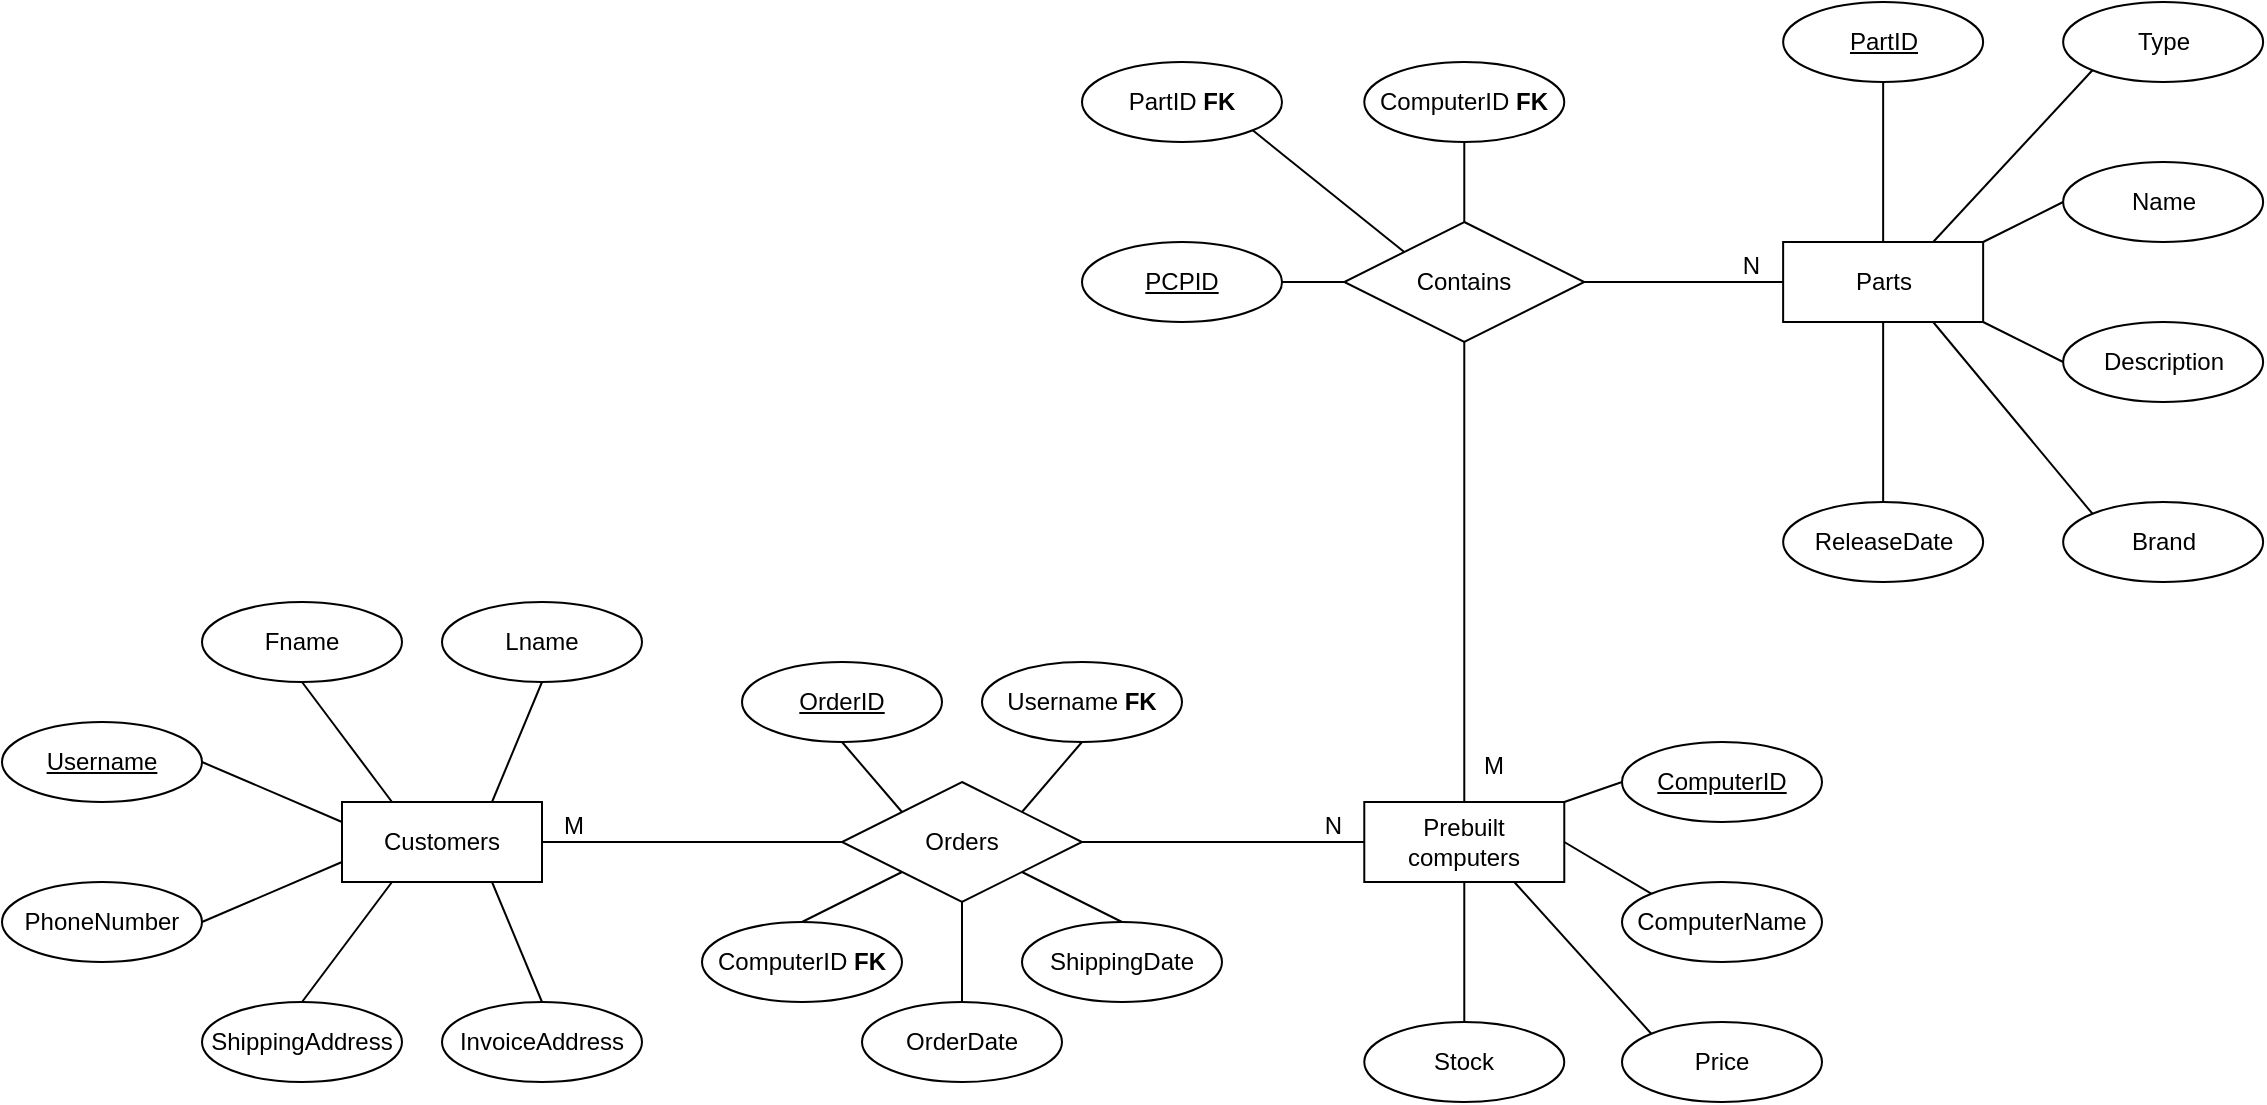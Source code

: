 <mxfile>
    <diagram id="Uz4B9wi_eFBRnP7A8hwp" name="model">
        <mxGraphModel dx="1964" dy="1755" grid="1" gridSize="10" guides="1" tooltips="1" connect="1" arrows="1" fold="1" page="1" pageScale="1" pageWidth="850" pageHeight="1100" math="0" shadow="0">
            <root>
                <mxCell id="0"/>
                <mxCell id="1" parent="0"/>
                <mxCell id="5" value="Orders" style="shape=rhombus;perimeter=rhombusPerimeter;whiteSpace=wrap;html=1;align=center;" parent="1" vertex="1">
                    <mxGeometry x="90" y="230" width="120" height="60" as="geometry"/>
                </mxCell>
                <mxCell id="6" value="Customers" style="whiteSpace=wrap;html=1;align=center;" parent="1" vertex="1">
                    <mxGeometry x="-160" y="240" width="100" height="40" as="geometry"/>
                </mxCell>
                <mxCell id="8" value="Prebuilt computers" style="whiteSpace=wrap;html=1;align=center;" parent="1" vertex="1">
                    <mxGeometry x="351.14" y="240" width="100" height="40" as="geometry"/>
                </mxCell>
                <mxCell id="9" value="&lt;font style=&quot;font-size: 12px;&quot;&gt;Contains&lt;/font&gt;" style="shape=rhombus;perimeter=rhombusPerimeter;whiteSpace=wrap;html=1;align=center;" parent="1" vertex="1">
                    <mxGeometry x="341.14" y="-50" width="120" height="60" as="geometry"/>
                </mxCell>
                <mxCell id="10" value="Parts" style="whiteSpace=wrap;html=1;align=center;" parent="1" vertex="1">
                    <mxGeometry x="560.57" y="-40" width="100" height="40" as="geometry"/>
                </mxCell>
                <mxCell id="12" value="&lt;span style=&quot;font-size: 12px;&quot;&gt;Name&lt;/span&gt;" style="ellipse;whiteSpace=wrap;html=1;align=center;fontSize=8;" parent="1" vertex="1">
                    <mxGeometry x="700.57" y="-80" width="100" height="40" as="geometry"/>
                </mxCell>
                <mxCell id="14" value="Fname" style="ellipse;whiteSpace=wrap;html=1;align=center;" parent="1" vertex="1">
                    <mxGeometry x="-230" y="140" width="100" height="40" as="geometry"/>
                </mxCell>
                <mxCell id="15" value="Username" style="ellipse;whiteSpace=wrap;html=1;align=center;fontStyle=4;" parent="1" vertex="1">
                    <mxGeometry x="-330" y="200" width="100" height="40" as="geometry"/>
                </mxCell>
                <mxCell id="16" value="Lname" style="ellipse;whiteSpace=wrap;html=1;align=center;" parent="1" vertex="1">
                    <mxGeometry x="-110" y="140" width="100" height="40" as="geometry"/>
                </mxCell>
                <mxCell id="18" value="Brand" style="ellipse;whiteSpace=wrap;html=1;align=center;fontSize=12;" parent="1" vertex="1">
                    <mxGeometry x="700.57" y="90" width="100" height="40" as="geometry"/>
                </mxCell>
                <mxCell id="20" value="PhoneNumber" style="ellipse;whiteSpace=wrap;html=1;align=center;" parent="1" vertex="1">
                    <mxGeometry x="-330" y="280" width="100" height="40" as="geometry"/>
                </mxCell>
                <mxCell id="21" value="ReleaseDate" style="ellipse;whiteSpace=wrap;html=1;align=center;fontSize=12;" parent="1" vertex="1">
                    <mxGeometry x="560.57" y="90" width="100" height="40" as="geometry"/>
                </mxCell>
                <mxCell id="22" value="ShippingAddress" style="ellipse;whiteSpace=wrap;html=1;align=center;" parent="1" vertex="1">
                    <mxGeometry x="-230" y="340" width="100" height="40" as="geometry"/>
                </mxCell>
                <mxCell id="23" value="Description" style="ellipse;whiteSpace=wrap;html=1;align=center;fontSize=12;" parent="1" vertex="1">
                    <mxGeometry x="700.57" width="100" height="40" as="geometry"/>
                </mxCell>
                <mxCell id="25" value="InvoiceAddress" style="ellipse;whiteSpace=wrap;html=1;align=center;" parent="1" vertex="1">
                    <mxGeometry x="-110" y="340" width="100" height="40" as="geometry"/>
                </mxCell>
                <mxCell id="26" value="Type" style="ellipse;whiteSpace=wrap;html=1;align=center;fontSize=12;" parent="1" vertex="1">
                    <mxGeometry x="700.57" y="-160" width="100" height="40" as="geometry"/>
                </mxCell>
                <mxCell id="33" value="" style="endArrow=none;html=1;rounded=0;fontSize=12;exitX=0.5;exitY=0;exitDx=0;exitDy=0;entryX=0.5;entryY=1;entryDx=0;entryDy=0;" parent="1" source="10" target="88" edge="1">
                    <mxGeometry relative="1" as="geometry">
                        <mxPoint x="590.57" y="-20" as="sourcePoint"/>
                        <mxPoint x="610.57" y="-120" as="targetPoint"/>
                    </mxGeometry>
                </mxCell>
                <mxCell id="36" value="" style="endArrow=none;html=1;rounded=0;fontSize=12;entryX=0;entryY=1;entryDx=0;entryDy=0;exitX=0.75;exitY=0;exitDx=0;exitDy=0;" parent="1" source="10" target="26" edge="1">
                    <mxGeometry relative="1" as="geometry">
                        <mxPoint x="590.57" y="-20" as="sourcePoint"/>
                        <mxPoint x="715.402" y="-125.783" as="targetPoint"/>
                    </mxGeometry>
                </mxCell>
                <mxCell id="37" value="" style="endArrow=none;html=1;rounded=0;fontSize=12;entryX=0;entryY=0.5;entryDx=0;entryDy=0;exitX=1;exitY=0;exitDx=0;exitDy=0;" parent="1" source="10" target="12" edge="1">
                    <mxGeometry relative="1" as="geometry">
                        <mxPoint x="590.57" y="-20" as="sourcePoint"/>
                        <mxPoint x="750.57" y="-20" as="targetPoint"/>
                    </mxGeometry>
                </mxCell>
                <mxCell id="38" value="" style="endArrow=none;html=1;rounded=0;fontSize=12;entryX=0;entryY=0.5;entryDx=0;entryDy=0;exitX=1;exitY=1;exitDx=0;exitDy=0;" parent="1" source="10" target="23" edge="1">
                    <mxGeometry relative="1" as="geometry">
                        <mxPoint x="590.57" y="-20" as="sourcePoint"/>
                        <mxPoint x="750.57" y="-20" as="targetPoint"/>
                    </mxGeometry>
                </mxCell>
                <mxCell id="39" value="" style="endArrow=none;html=1;rounded=0;exitX=0.5;exitY=1;exitDx=0;exitDy=0;entryX=0.25;entryY=0;entryDx=0;entryDy=0;" parent="1" source="14" target="6" edge="1">
                    <mxGeometry relative="1" as="geometry">
                        <mxPoint x="-90" y="240" as="sourcePoint"/>
                        <mxPoint x="70" y="240" as="targetPoint"/>
                        <Array as="points"/>
                    </mxGeometry>
                </mxCell>
                <mxCell id="41" value="" style="endArrow=none;html=1;rounded=0;fontSize=12;entryX=0;entryY=0;entryDx=0;entryDy=0;exitX=0.75;exitY=1;exitDx=0;exitDy=0;" parent="1" source="10" target="18" edge="1">
                    <mxGeometry relative="1" as="geometry">
                        <mxPoint x="650.57" y="-20" as="sourcePoint"/>
                        <mxPoint x="810.57" y="-20" as="targetPoint"/>
                    </mxGeometry>
                </mxCell>
                <mxCell id="43" value="" style="endArrow=none;html=1;rounded=0;fontSize=12;entryX=0.5;entryY=0;entryDx=0;entryDy=0;exitX=0.5;exitY=1;exitDx=0;exitDy=0;" parent="1" source="10" target="21" edge="1">
                    <mxGeometry relative="1" as="geometry">
                        <mxPoint x="650.57" y="-20" as="sourcePoint"/>
                        <mxPoint x="810.57" y="-20" as="targetPoint"/>
                    </mxGeometry>
                </mxCell>
                <mxCell id="44" value="" style="endArrow=none;html=1;rounded=0;entryX=0;entryY=0.75;entryDx=0;entryDy=0;exitX=1;exitY=0.5;exitDx=0;exitDy=0;" parent="1" source="20" target="6" edge="1">
                    <mxGeometry relative="1" as="geometry">
                        <mxPoint x="-200" y="280" as="sourcePoint"/>
                        <mxPoint x="-40" y="280" as="targetPoint"/>
                    </mxGeometry>
                </mxCell>
                <mxCell id="45" value="" style="endArrow=none;html=1;rounded=0;entryX=0.25;entryY=1;entryDx=0;entryDy=0;exitX=0.5;exitY=0;exitDx=0;exitDy=0;" parent="1" source="22" target="6" edge="1">
                    <mxGeometry relative="1" as="geometry">
                        <mxPoint x="-160" y="330" as="sourcePoint"/>
                        <mxPoint y="330" as="targetPoint"/>
                    </mxGeometry>
                </mxCell>
                <mxCell id="46" value="" style="endArrow=none;html=1;rounded=0;exitX=0.5;exitY=0;exitDx=0;exitDy=0;entryX=0.75;entryY=1;entryDx=0;entryDy=0;" parent="1" source="25" target="6" edge="1">
                    <mxGeometry relative="1" as="geometry">
                        <mxPoint x="20" y="240" as="sourcePoint"/>
                        <mxPoint x="180" y="240" as="targetPoint"/>
                    </mxGeometry>
                </mxCell>
                <mxCell id="47" value="" style="endArrow=none;html=1;rounded=0;exitX=0.5;exitY=1;exitDx=0;exitDy=0;entryX=0.75;entryY=0;entryDx=0;entryDy=0;" parent="1" source="16" target="6" edge="1">
                    <mxGeometry relative="1" as="geometry">
                        <mxPoint x="-70" y="200" as="sourcePoint"/>
                        <mxPoint x="90" y="200" as="targetPoint"/>
                    </mxGeometry>
                </mxCell>
                <mxCell id="48" value="" style="endArrow=none;html=1;rounded=0;fontSize=12;exitX=1;exitY=0.5;exitDx=0;exitDy=0;entryX=0;entryY=0.5;entryDx=0;entryDy=0;" parent="1" source="9" target="10" edge="1">
                    <mxGeometry relative="1" as="geometry">
                        <mxPoint x="381.14" y="50" as="sourcePoint"/>
                        <mxPoint x="541.14" y="50" as="targetPoint"/>
                    </mxGeometry>
                </mxCell>
                <mxCell id="49" value="N" style="resizable=0;html=1;align=right;verticalAlign=bottom;fontSize=12;" parent="48" connectable="0" vertex="1">
                    <mxGeometry x="1" relative="1" as="geometry">
                        <mxPoint x="-11" as="offset"/>
                    </mxGeometry>
                </mxCell>
                <mxCell id="52" value="" style="endArrow=none;html=1;rounded=0;fontSize=12;exitX=0.5;exitY=1;exitDx=0;exitDy=0;entryX=0.5;entryY=0;entryDx=0;entryDy=0;" parent="1" source="9" target="8" edge="1">
                    <mxGeometry relative="1" as="geometry">
                        <mxPoint x="431.14" y="160" as="sourcePoint"/>
                        <mxPoint x="591.14" y="160" as="targetPoint"/>
                    </mxGeometry>
                </mxCell>
                <mxCell id="53" value="M" style="resizable=0;html=1;align=right;verticalAlign=bottom;fontSize=12;" parent="52" connectable="0" vertex="1">
                    <mxGeometry x="1" relative="1" as="geometry">
                        <mxPoint x="20" y="-10" as="offset"/>
                    </mxGeometry>
                </mxCell>
                <mxCell id="54" value="" style="endArrow=none;html=1;rounded=0;exitX=1;exitY=0.5;exitDx=0;exitDy=0;entryX=0;entryY=0.25;entryDx=0;entryDy=0;" parent="1" source="15" target="6" edge="1">
                    <mxGeometry relative="1" as="geometry">
                        <mxPoint x="-240" y="240" as="sourcePoint"/>
                        <mxPoint x="-80" y="240" as="targetPoint"/>
                    </mxGeometry>
                </mxCell>
                <mxCell id="55" value="" style="endArrow=none;html=1;rounded=0;fontSize=12;exitX=1;exitY=0.5;exitDx=0;exitDy=0;entryX=0;entryY=0.5;entryDx=0;entryDy=0;" parent="1" source="5" target="8" edge="1">
                    <mxGeometry relative="1" as="geometry">
                        <mxPoint x="100" y="160" as="sourcePoint"/>
                        <mxPoint x="260" y="160" as="targetPoint"/>
                    </mxGeometry>
                </mxCell>
                <mxCell id="56" value="N" style="resizable=0;html=1;align=right;verticalAlign=bottom;fontSize=12;" parent="55" connectable="0" vertex="1">
                    <mxGeometry x="1" relative="1" as="geometry">
                        <mxPoint x="-11" as="offset"/>
                    </mxGeometry>
                </mxCell>
                <mxCell id="57" value="" style="endArrow=none;html=1;rounded=0;fontSize=12;exitX=0;exitY=0.5;exitDx=0;exitDy=0;entryX=1;entryY=0.5;entryDx=0;entryDy=0;" parent="1" source="5" target="6" edge="1">
                    <mxGeometry relative="1" as="geometry">
                        <mxPoint x="100" y="160" as="sourcePoint"/>
                        <mxPoint x="260" y="160" as="targetPoint"/>
                    </mxGeometry>
                </mxCell>
                <mxCell id="58" value="M" style="resizable=0;html=1;align=right;verticalAlign=bottom;fontSize=12;" parent="57" connectable="0" vertex="1">
                    <mxGeometry x="1" relative="1" as="geometry">
                        <mxPoint x="21" as="offset"/>
                    </mxGeometry>
                </mxCell>
                <mxCell id="59" value="OrderID" style="ellipse;whiteSpace=wrap;html=1;align=center;fontStyle=4;" parent="1" vertex="1">
                    <mxGeometry x="40" y="170" width="100" height="40" as="geometry"/>
                </mxCell>
                <mxCell id="60" value="Username &lt;b&gt;FK&lt;/b&gt;" style="ellipse;whiteSpace=wrap;html=1;align=center;" parent="1" vertex="1">
                    <mxGeometry x="160" y="170" width="100" height="40" as="geometry"/>
                </mxCell>
                <mxCell id="61" value="ComputerID &lt;b&gt;FK&lt;/b&gt;" style="ellipse;whiteSpace=wrap;html=1;align=center;" parent="1" vertex="1">
                    <mxGeometry x="20" y="300" width="100" height="40" as="geometry"/>
                </mxCell>
                <mxCell id="62" value="ShippingDate" style="ellipse;whiteSpace=wrap;html=1;align=center;" parent="1" vertex="1">
                    <mxGeometry x="180" y="300" width="100" height="40" as="geometry"/>
                </mxCell>
                <mxCell id="63" value="OrderDate" style="ellipse;whiteSpace=wrap;html=1;align=center;" parent="1" vertex="1">
                    <mxGeometry x="100" y="340" width="100" height="40" as="geometry"/>
                </mxCell>
                <mxCell id="64" value="" style="endArrow=none;html=1;rounded=0;exitX=1;exitY=0;exitDx=0;exitDy=0;entryX=0.5;entryY=1;entryDx=0;entryDy=0;" parent="1" source="5" target="60" edge="1">
                    <mxGeometry relative="1" as="geometry">
                        <mxPoint x="150" y="110" as="sourcePoint"/>
                        <mxPoint x="230" y="230" as="targetPoint"/>
                    </mxGeometry>
                </mxCell>
                <mxCell id="65" value="" style="endArrow=none;html=1;rounded=0;exitX=0;exitY=0;exitDx=0;exitDy=0;entryX=0.5;entryY=1;entryDx=0;entryDy=0;" parent="1" source="5" target="59" edge="1">
                    <mxGeometry relative="1" as="geometry">
                        <mxPoint x="100" y="220" as="sourcePoint"/>
                        <mxPoint x="260" y="220" as="targetPoint"/>
                    </mxGeometry>
                </mxCell>
                <mxCell id="66" value="" style="endArrow=none;html=1;rounded=0;exitX=0.5;exitY=0;exitDx=0;exitDy=0;entryX=0;entryY=1;entryDx=0;entryDy=0;" parent="1" source="61" target="5" edge="1">
                    <mxGeometry relative="1" as="geometry">
                        <mxPoint x="70" y="280" as="sourcePoint"/>
                        <mxPoint x="230" y="200" as="targetPoint"/>
                    </mxGeometry>
                </mxCell>
                <mxCell id="67" value="PCPID" style="ellipse;whiteSpace=wrap;html=1;align=center;fontStyle=4;fontSize=12;" parent="1" vertex="1">
                    <mxGeometry x="210" y="-40" width="100" height="40" as="geometry"/>
                </mxCell>
                <mxCell id="68" value="" style="endArrow=none;html=1;rounded=0;exitX=0.5;exitY=0;exitDx=0;exitDy=0;entryX=1;entryY=1;entryDx=0;entryDy=0;" parent="1" source="62" target="5" edge="1">
                    <mxGeometry relative="1" as="geometry">
                        <mxPoint x="70" y="200" as="sourcePoint"/>
                        <mxPoint x="230" y="200" as="targetPoint"/>
                    </mxGeometry>
                </mxCell>
                <mxCell id="69" value="" style="endArrow=none;html=1;rounded=0;exitX=0.5;exitY=0;exitDx=0;exitDy=0;entryX=0.5;entryY=1;entryDx=0;entryDy=0;" parent="1" source="63" target="5" edge="1">
                    <mxGeometry relative="1" as="geometry">
                        <mxPoint x="70" y="200" as="sourcePoint"/>
                        <mxPoint x="230" y="200" as="targetPoint"/>
                    </mxGeometry>
                </mxCell>
                <mxCell id="70" value="PartID &lt;b&gt;FK&lt;/b&gt;" style="ellipse;whiteSpace=wrap;html=1;align=center;fontSize=12;" parent="1" vertex="1">
                    <mxGeometry x="210" y="-130" width="100" height="40" as="geometry"/>
                </mxCell>
                <mxCell id="71" value="ComputerID &lt;b&gt;FK&lt;/b&gt;" style="ellipse;whiteSpace=wrap;html=1;align=center;fontSize=12;" parent="1" vertex="1">
                    <mxGeometry x="351.14" y="-130" width="100" height="40" as="geometry"/>
                </mxCell>
                <mxCell id="72" value="ComputerID" style="ellipse;whiteSpace=wrap;html=1;align=center;fontStyle=4;" parent="1" vertex="1">
                    <mxGeometry x="480" y="210" width="100" height="40" as="geometry"/>
                </mxCell>
                <mxCell id="74" value="" style="endArrow=none;html=1;rounded=0;fontSize=12;entryX=0.5;entryY=1;entryDx=0;entryDy=0;exitX=0.5;exitY=0;exitDx=0;exitDy=0;" parent="1" source="9" target="71" edge="1">
                    <mxGeometry relative="1" as="geometry">
                        <mxPoint x="229.57" y="-20" as="sourcePoint"/>
                        <mxPoint x="389.57" y="-20" as="targetPoint"/>
                    </mxGeometry>
                </mxCell>
                <mxCell id="75" value="" style="endArrow=none;html=1;rounded=0;fontSize=12;entryX=1;entryY=1;entryDx=0;entryDy=0;exitX=0;exitY=0;exitDx=0;exitDy=0;" parent="1" source="9" target="70" edge="1">
                    <mxGeometry relative="1" as="geometry">
                        <mxPoint x="180.0" y="-20" as="sourcePoint"/>
                        <mxPoint x="340" y="-20" as="targetPoint"/>
                    </mxGeometry>
                </mxCell>
                <mxCell id="76" value="ComputerName" style="ellipse;whiteSpace=wrap;html=1;align=center;" parent="1" vertex="1">
                    <mxGeometry x="480" y="280" width="100" height="40" as="geometry"/>
                </mxCell>
                <mxCell id="77" value="Price" style="ellipse;whiteSpace=wrap;html=1;align=center;" parent="1" vertex="1">
                    <mxGeometry x="480" y="350" width="100" height="40" as="geometry"/>
                </mxCell>
                <mxCell id="78" value="Stock" style="ellipse;whiteSpace=wrap;html=1;align=center;" parent="1" vertex="1">
                    <mxGeometry x="351.14" y="350" width="100" height="40" as="geometry"/>
                </mxCell>
                <mxCell id="82" value="" style="endArrow=none;html=1;rounded=0;exitX=0;exitY=0;exitDx=0;exitDy=0;entryX=0.75;entryY=1;entryDx=0;entryDy=0;" parent="1" source="77" target="8" edge="1">
                    <mxGeometry relative="1" as="geometry">
                        <mxPoint x="460" y="300" as="sourcePoint"/>
                        <mxPoint x="620" y="300" as="targetPoint"/>
                    </mxGeometry>
                </mxCell>
                <mxCell id="83" value="" style="endArrow=none;html=1;rounded=0;exitX=0.5;exitY=0;exitDx=0;exitDy=0;entryX=0.5;entryY=1;entryDx=0;entryDy=0;" parent="1" source="78" target="8" edge="1">
                    <mxGeometry relative="1" as="geometry">
                        <mxPoint x="460" y="300" as="sourcePoint"/>
                        <mxPoint x="620" y="300" as="targetPoint"/>
                    </mxGeometry>
                </mxCell>
                <mxCell id="84" value="" style="endArrow=none;html=1;rounded=0;exitX=1;exitY=0.5;exitDx=0;exitDy=0;entryX=0;entryY=0;entryDx=0;entryDy=0;" parent="1" source="8" target="76" edge="1">
                    <mxGeometry relative="1" as="geometry">
                        <mxPoint x="470" y="300" as="sourcePoint"/>
                        <mxPoint x="620" y="300" as="targetPoint"/>
                    </mxGeometry>
                </mxCell>
                <mxCell id="85" value="" style="endArrow=none;html=1;rounded=0;exitX=0;exitY=0.5;exitDx=0;exitDy=0;entryX=1;entryY=0;entryDx=0;entryDy=0;" parent="1" source="72" target="8" edge="1">
                    <mxGeometry relative="1" as="geometry">
                        <mxPoint x="460" y="300" as="sourcePoint"/>
                        <mxPoint x="620" y="300" as="targetPoint"/>
                    </mxGeometry>
                </mxCell>
                <mxCell id="87" value="" style="endArrow=none;html=1;rounded=0;fontSize=12;exitX=1;exitY=0.5;exitDx=0;exitDy=0;entryX=0;entryY=0.5;entryDx=0;entryDy=0;" parent="1" source="67" target="9" edge="1">
                    <mxGeometry relative="1" as="geometry">
                        <mxPoint x="370" y="20" as="sourcePoint"/>
                        <mxPoint x="530" y="20" as="targetPoint"/>
                    </mxGeometry>
                </mxCell>
                <mxCell id="88" value="PartID" style="ellipse;whiteSpace=wrap;html=1;align=center;fontStyle=4;" vertex="1" parent="1">
                    <mxGeometry x="560.57" y="-160" width="100" height="40" as="geometry"/>
                </mxCell>
            </root>
        </mxGraphModel>
    </diagram>
</mxfile>